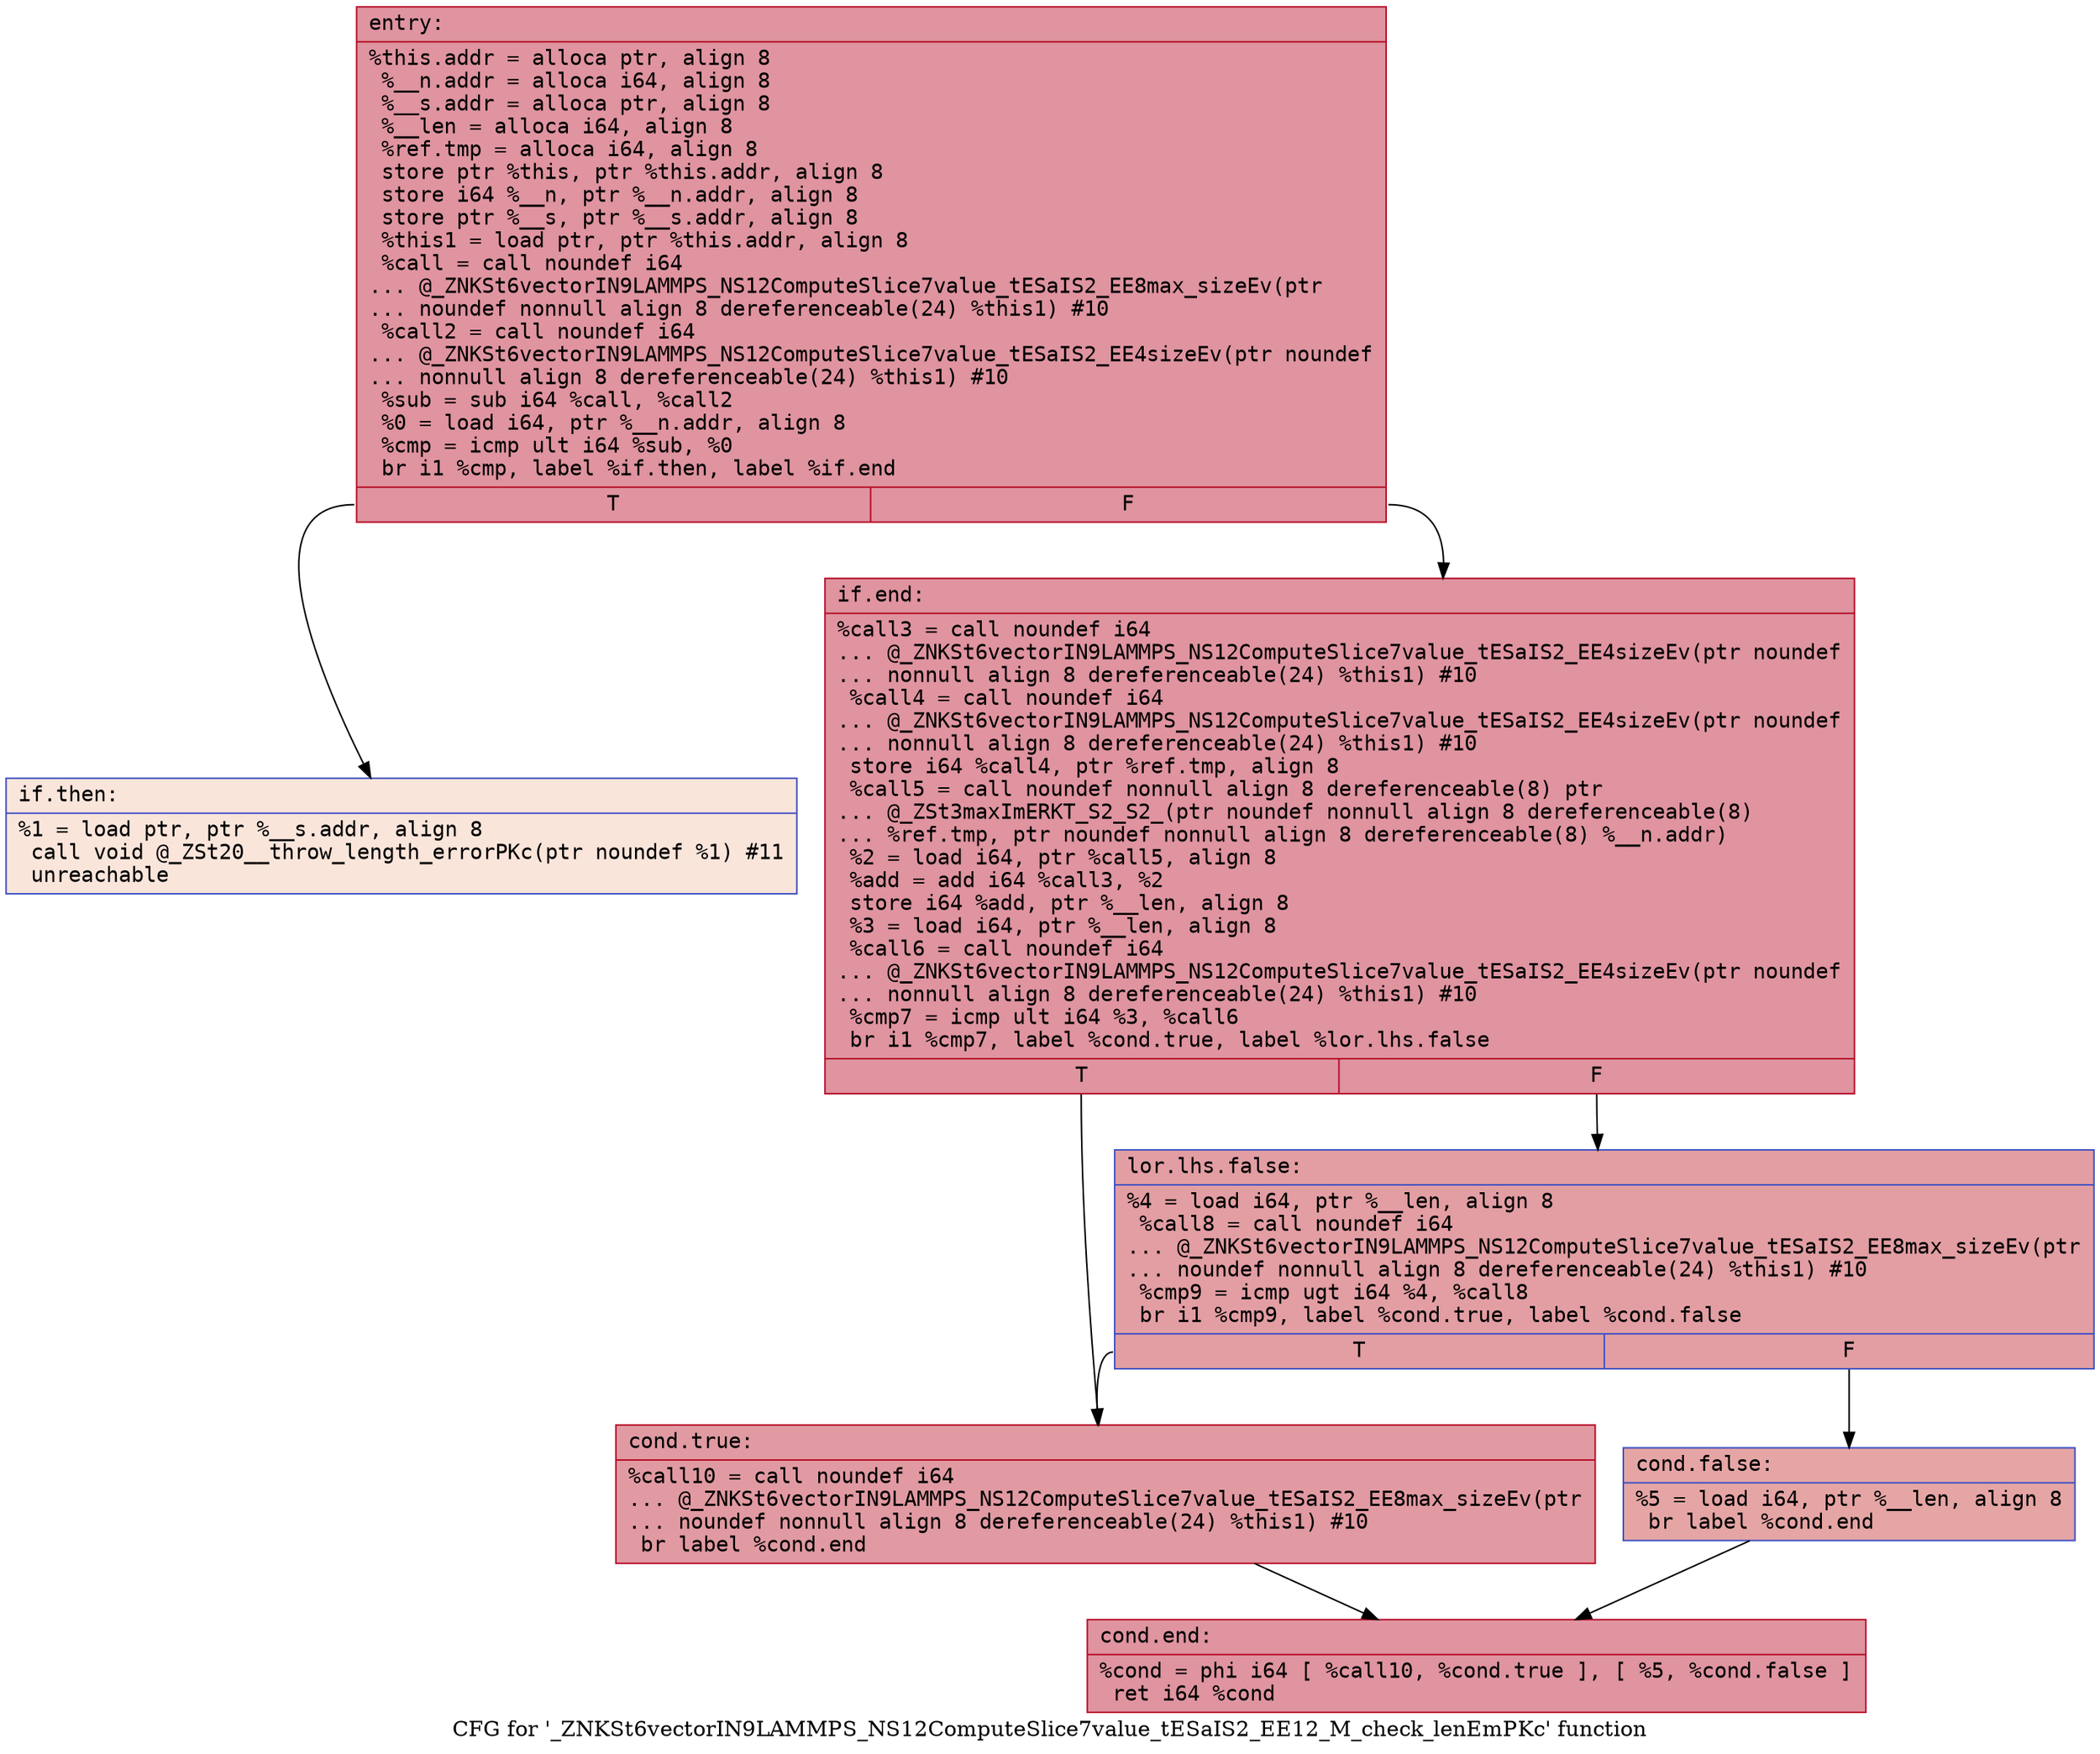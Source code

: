 digraph "CFG for '_ZNKSt6vectorIN9LAMMPS_NS12ComputeSlice7value_tESaIS2_EE12_M_check_lenEmPKc' function" {
	label="CFG for '_ZNKSt6vectorIN9LAMMPS_NS12ComputeSlice7value_tESaIS2_EE12_M_check_lenEmPKc' function";

	Node0x55810478b150 [shape=record,color="#b70d28ff", style=filled, fillcolor="#b70d2870" fontname="Courier",label="{entry:\l|  %this.addr = alloca ptr, align 8\l  %__n.addr = alloca i64, align 8\l  %__s.addr = alloca ptr, align 8\l  %__len = alloca i64, align 8\l  %ref.tmp = alloca i64, align 8\l  store ptr %this, ptr %this.addr, align 8\l  store i64 %__n, ptr %__n.addr, align 8\l  store ptr %__s, ptr %__s.addr, align 8\l  %this1 = load ptr, ptr %this.addr, align 8\l  %call = call noundef i64\l... @_ZNKSt6vectorIN9LAMMPS_NS12ComputeSlice7value_tESaIS2_EE8max_sizeEv(ptr\l... noundef nonnull align 8 dereferenceable(24) %this1) #10\l  %call2 = call noundef i64\l... @_ZNKSt6vectorIN9LAMMPS_NS12ComputeSlice7value_tESaIS2_EE4sizeEv(ptr noundef\l... nonnull align 8 dereferenceable(24) %this1) #10\l  %sub = sub i64 %call, %call2\l  %0 = load i64, ptr %__n.addr, align 8\l  %cmp = icmp ult i64 %sub, %0\l  br i1 %cmp, label %if.then, label %if.end\l|{<s0>T|<s1>F}}"];
	Node0x55810478b150:s0 -> Node0x55810478b8c0[tooltip="entry -> if.then\nProbability 0.00%" ];
	Node0x55810478b150:s1 -> Node0x55810478bfe0[tooltip="entry -> if.end\nProbability 100.00%" ];
	Node0x55810478b8c0 [shape=record,color="#3d50c3ff", style=filled, fillcolor="#f4c5ad70" fontname="Courier",label="{if.then:\l|  %1 = load ptr, ptr %__s.addr, align 8\l  call void @_ZSt20__throw_length_errorPKc(ptr noundef %1) #11\l  unreachable\l}"];
	Node0x55810478bfe0 [shape=record,color="#b70d28ff", style=filled, fillcolor="#b70d2870" fontname="Courier",label="{if.end:\l|  %call3 = call noundef i64\l... @_ZNKSt6vectorIN9LAMMPS_NS12ComputeSlice7value_tESaIS2_EE4sizeEv(ptr noundef\l... nonnull align 8 dereferenceable(24) %this1) #10\l  %call4 = call noundef i64\l... @_ZNKSt6vectorIN9LAMMPS_NS12ComputeSlice7value_tESaIS2_EE4sizeEv(ptr noundef\l... nonnull align 8 dereferenceable(24) %this1) #10\l  store i64 %call4, ptr %ref.tmp, align 8\l  %call5 = call noundef nonnull align 8 dereferenceable(8) ptr\l... @_ZSt3maxImERKT_S2_S2_(ptr noundef nonnull align 8 dereferenceable(8)\l... %ref.tmp, ptr noundef nonnull align 8 dereferenceable(8) %__n.addr)\l  %2 = load i64, ptr %call5, align 8\l  %add = add i64 %call3, %2\l  store i64 %add, ptr %__len, align 8\l  %3 = load i64, ptr %__len, align 8\l  %call6 = call noundef i64\l... @_ZNKSt6vectorIN9LAMMPS_NS12ComputeSlice7value_tESaIS2_EE4sizeEv(ptr noundef\l... nonnull align 8 dereferenceable(24) %this1) #10\l  %cmp7 = icmp ult i64 %3, %call6\l  br i1 %cmp7, label %cond.true, label %lor.lhs.false\l|{<s0>T|<s1>F}}"];
	Node0x55810478bfe0:s0 -> Node0x55810478cae0[tooltip="if.end -> cond.true\nProbability 50.00%" ];
	Node0x55810478bfe0:s1 -> Node0x55810478cd10[tooltip="if.end -> lor.lhs.false\nProbability 50.00%" ];
	Node0x55810478cd10 [shape=record,color="#3d50c3ff", style=filled, fillcolor="#be242e70" fontname="Courier",label="{lor.lhs.false:\l|  %4 = load i64, ptr %__len, align 8\l  %call8 = call noundef i64\l... @_ZNKSt6vectorIN9LAMMPS_NS12ComputeSlice7value_tESaIS2_EE8max_sizeEv(ptr\l... noundef nonnull align 8 dereferenceable(24) %this1) #10\l  %cmp9 = icmp ugt i64 %4, %call8\l  br i1 %cmp9, label %cond.true, label %cond.false\l|{<s0>T|<s1>F}}"];
	Node0x55810478cd10:s0 -> Node0x55810478cae0[tooltip="lor.lhs.false -> cond.true\nProbability 50.00%" ];
	Node0x55810478cd10:s1 -> Node0x55810478cec0[tooltip="lor.lhs.false -> cond.false\nProbability 50.00%" ];
	Node0x55810478cae0 [shape=record,color="#b70d28ff", style=filled, fillcolor="#bb1b2c70" fontname="Courier",label="{cond.true:\l|  %call10 = call noundef i64\l... @_ZNKSt6vectorIN9LAMMPS_NS12ComputeSlice7value_tESaIS2_EE8max_sizeEv(ptr\l... noundef nonnull align 8 dereferenceable(24) %this1) #10\l  br label %cond.end\l}"];
	Node0x55810478cae0 -> Node0x55810478d360[tooltip="cond.true -> cond.end\nProbability 100.00%" ];
	Node0x55810478cec0 [shape=record,color="#3d50c3ff", style=filled, fillcolor="#c5333470" fontname="Courier",label="{cond.false:\l|  %5 = load i64, ptr %__len, align 8\l  br label %cond.end\l}"];
	Node0x55810478cec0 -> Node0x55810478d360[tooltip="cond.false -> cond.end\nProbability 100.00%" ];
	Node0x55810478d360 [shape=record,color="#b70d28ff", style=filled, fillcolor="#b70d2870" fontname="Courier",label="{cond.end:\l|  %cond = phi i64 [ %call10, %cond.true ], [ %5, %cond.false ]\l  ret i64 %cond\l}"];
}
